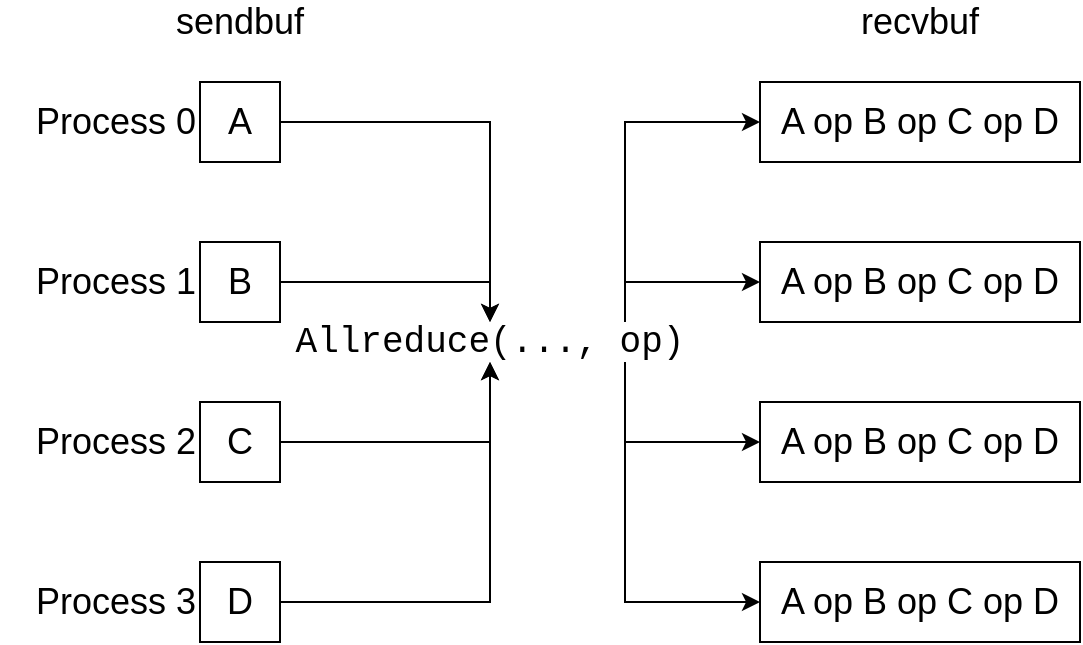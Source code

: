 <mxfile version="13.9.9" type="device"><diagram id="-jNHdooYpPywgdwhcULU" name="Page-1"><mxGraphModel dx="786" dy="580" grid="1" gridSize="10" guides="1" tooltips="1" connect="1" arrows="1" fold="1" page="1" pageScale="1" pageWidth="827" pageHeight="1169" math="0" shadow="0"><root><mxCell id="0"/><mxCell id="1" parent="0"/><mxCell id="cdNQNl3kGlzBJIGfVc4u-1" style="edgeStyle=orthogonalEdgeStyle;rounded=0;orthogonalLoop=1;jettySize=auto;html=1;exitX=1;exitY=0.5;exitDx=0;exitDy=0;entryX=0.5;entryY=1;entryDx=0;entryDy=0;fontFamily=Helvetica;fontSize=18;" edge="1" parent="1" source="cdNQNl3kGlzBJIGfVc4u-2" target="cdNQNl3kGlzBJIGfVc4u-11"><mxGeometry relative="1" as="geometry"/></mxCell><mxCell id="cdNQNl3kGlzBJIGfVc4u-2" value="A" style="rounded=0;whiteSpace=wrap;html=1;fontSize=18;" vertex="1" parent="1"><mxGeometry x="160" y="80" width="40" height="40" as="geometry"/></mxCell><mxCell id="cdNQNl3kGlzBJIGfVc4u-3" style="edgeStyle=orthogonalEdgeStyle;rounded=0;orthogonalLoop=1;jettySize=auto;html=1;exitX=1;exitY=0.5;exitDx=0;exitDy=0;entryX=0.5;entryY=1;entryDx=0;entryDy=0;fontFamily=Helvetica;fontSize=18;" edge="1" parent="1" source="cdNQNl3kGlzBJIGfVc4u-4" target="cdNQNl3kGlzBJIGfVc4u-11"><mxGeometry relative="1" as="geometry"/></mxCell><mxCell id="cdNQNl3kGlzBJIGfVc4u-4" value="B" style="rounded=0;whiteSpace=wrap;html=1;fontSize=18;" vertex="1" parent="1"><mxGeometry x="160" y="160" width="40" height="40" as="geometry"/></mxCell><mxCell id="cdNQNl3kGlzBJIGfVc4u-5" style="edgeStyle=orthogonalEdgeStyle;rounded=0;orthogonalLoop=1;jettySize=auto;html=1;exitX=1;exitY=0.5;exitDx=0;exitDy=0;entryX=0.5;entryY=0;entryDx=0;entryDy=0;fontFamily=Helvetica;fontSize=18;" edge="1" parent="1" source="cdNQNl3kGlzBJIGfVc4u-6" target="cdNQNl3kGlzBJIGfVc4u-11"><mxGeometry relative="1" as="geometry"/></mxCell><mxCell id="cdNQNl3kGlzBJIGfVc4u-6" value="C" style="rounded=0;whiteSpace=wrap;html=1;fontSize=18;" vertex="1" parent="1"><mxGeometry x="160" y="240" width="40" height="40" as="geometry"/></mxCell><mxCell id="cdNQNl3kGlzBJIGfVc4u-7" style="edgeStyle=orthogonalEdgeStyle;rounded=0;orthogonalLoop=1;jettySize=auto;html=1;exitX=1;exitY=0.5;exitDx=0;exitDy=0;fontFamily=Helvetica;fontSize=18;" edge="1" parent="1" source="cdNQNl3kGlzBJIGfVc4u-8" target="cdNQNl3kGlzBJIGfVc4u-11"><mxGeometry relative="1" as="geometry"/></mxCell><mxCell id="cdNQNl3kGlzBJIGfVc4u-8" value="D" style="rounded=0;whiteSpace=wrap;html=1;fontSize=18;" vertex="1" parent="1"><mxGeometry x="160" y="320" width="40" height="40" as="geometry"/></mxCell><mxCell id="cdNQNl3kGlzBJIGfVc4u-9" value="A op B op C op D" style="rounded=0;whiteSpace=wrap;html=1;fontSize=18;" vertex="1" parent="1"><mxGeometry x="440" y="80" width="160" height="40" as="geometry"/></mxCell><mxCell id="cdNQNl3kGlzBJIGfVc4u-21" style="edgeStyle=orthogonalEdgeStyle;rounded=0;orthogonalLoop=1;jettySize=auto;html=1;exitX=0.25;exitY=0;exitDx=0;exitDy=0;entryX=0;entryY=0.5;entryDx=0;entryDy=0;" edge="1" parent="1" source="cdNQNl3kGlzBJIGfVc4u-11" target="cdNQNl3kGlzBJIGfVc4u-20"><mxGeometry relative="1" as="geometry"/></mxCell><mxCell id="cdNQNl3kGlzBJIGfVc4u-23" style="edgeStyle=orthogonalEdgeStyle;rounded=0;orthogonalLoop=1;jettySize=auto;html=1;exitX=0.25;exitY=0;exitDx=0;exitDy=0;entryX=0;entryY=0.5;entryDx=0;entryDy=0;" edge="1" parent="1" source="cdNQNl3kGlzBJIGfVc4u-11" target="cdNQNl3kGlzBJIGfVc4u-19"><mxGeometry relative="1" as="geometry"/></mxCell><mxCell id="cdNQNl3kGlzBJIGfVc4u-24" style="edgeStyle=orthogonalEdgeStyle;rounded=0;orthogonalLoop=1;jettySize=auto;html=1;exitX=0.25;exitY=1;exitDx=0;exitDy=0;entryX=0;entryY=0.5;entryDx=0;entryDy=0;" edge="1" parent="1" source="cdNQNl3kGlzBJIGfVc4u-11" target="cdNQNl3kGlzBJIGfVc4u-18"><mxGeometry relative="1" as="geometry"/></mxCell><mxCell id="cdNQNl3kGlzBJIGfVc4u-25" style="edgeStyle=orthogonalEdgeStyle;rounded=0;orthogonalLoop=1;jettySize=auto;html=1;exitX=0.25;exitY=1;exitDx=0;exitDy=0;entryX=0;entryY=0.5;entryDx=0;entryDy=0;" edge="1" parent="1" source="cdNQNl3kGlzBJIGfVc4u-11" target="cdNQNl3kGlzBJIGfVc4u-9"><mxGeometry relative="1" as="geometry"/></mxCell><mxCell id="cdNQNl3kGlzBJIGfVc4u-11" value="Allreduce(..., op)" style="text;html=1;strokeColor=none;fillColor=none;align=center;verticalAlign=middle;whiteSpace=wrap;rounded=0;fontSize=18;fontFamily=Courier;direction=west;rotation=0;" vertex="1" parent="1"><mxGeometry x="170" y="200" width="270" height="20" as="geometry"/></mxCell><mxCell id="cdNQNl3kGlzBJIGfVc4u-12" value="Process 0" style="text;html=1;strokeColor=none;fillColor=none;align=right;verticalAlign=middle;whiteSpace=wrap;rounded=0;fontFamily=Helvetica;fontSize=18;" vertex="1" parent="1"><mxGeometry x="60" y="90" width="100" height="20" as="geometry"/></mxCell><mxCell id="cdNQNl3kGlzBJIGfVc4u-13" value="Process 1&lt;span style=&quot;color: rgba(0 , 0 , 0 , 0) ; font-family: monospace ; font-size: 0px&quot;&gt;%3CmxGraphModel%3E%3Croot%3E%3CmxCell%20id%3D%220%22%2F%3E%3CmxCell%20id%3D%221%22%20parent%3D%220%22%2F%3E%3CmxCell%20id%3D%222%22%20value%3D%22Process%200%22%20style%3D%22text%3Bhtml%3D1%3BstrokeColor%3Dnone%3BfillColor%3Dnone%3Balign%3Dright%3BverticalAlign%3Dmiddle%3BwhiteSpace%3Dwrap%3Brounded%3D0%3BfontFamily%3DHelvetica%3BfontSize%3D18%3B%22%20vertex%3D%221%22%20parent%3D%221%22%3E%3CmxGeometry%20x%3D%2260%22%20y%3D%2290%22%20width%3D%22100%22%20height%3D%2220%22%20as%3D%22geometry%22%2F%3E%3C%2FmxCell%3E%3C%2Froot%3E%3C%2FmxGraphModel%3E&lt;/span&gt;" style="text;html=1;strokeColor=none;fillColor=none;align=right;verticalAlign=middle;whiteSpace=wrap;rounded=0;fontFamily=Helvetica;fontSize=18;" vertex="1" parent="1"><mxGeometry x="60" y="170" width="100" height="20" as="geometry"/></mxCell><mxCell id="cdNQNl3kGlzBJIGfVc4u-14" value="Process 2" style="text;html=1;strokeColor=none;fillColor=none;align=right;verticalAlign=middle;whiteSpace=wrap;rounded=0;fontFamily=Helvetica;fontSize=18;" vertex="1" parent="1"><mxGeometry x="60" y="250" width="100" height="20" as="geometry"/></mxCell><mxCell id="cdNQNl3kGlzBJIGfVc4u-15" value="Process 3" style="text;html=1;strokeColor=none;fillColor=none;align=right;verticalAlign=middle;whiteSpace=wrap;rounded=0;fontFamily=Helvetica;fontSize=18;" vertex="1" parent="1"><mxGeometry x="60" y="330" width="100" height="20" as="geometry"/></mxCell><mxCell id="cdNQNl3kGlzBJIGfVc4u-16" value="sendbuf" style="text;html=1;strokeColor=none;fillColor=none;align=center;verticalAlign=middle;whiteSpace=wrap;rounded=0;fontFamily=Helvetica;fontSize=18;" vertex="1" parent="1"><mxGeometry x="140" y="40" width="80" height="20" as="geometry"/></mxCell><mxCell id="cdNQNl3kGlzBJIGfVc4u-17" value="recvbuf" style="text;html=1;strokeColor=none;fillColor=none;align=center;verticalAlign=middle;whiteSpace=wrap;rounded=0;fontFamily=Helvetica;fontSize=18;" vertex="1" parent="1"><mxGeometry x="480" y="40" width="80" height="20" as="geometry"/></mxCell><mxCell id="cdNQNl3kGlzBJIGfVc4u-18" value="A op B op C op D" style="rounded=0;whiteSpace=wrap;html=1;fontSize=18;" vertex="1" parent="1"><mxGeometry x="440" y="160" width="160" height="40" as="geometry"/></mxCell><mxCell id="cdNQNl3kGlzBJIGfVc4u-19" value="A op B op C op D" style="rounded=0;whiteSpace=wrap;html=1;fontSize=18;" vertex="1" parent="1"><mxGeometry x="440" y="240" width="160" height="40" as="geometry"/></mxCell><mxCell id="cdNQNl3kGlzBJIGfVc4u-20" value="A op B op C op D" style="rounded=0;whiteSpace=wrap;html=1;fontSize=18;" vertex="1" parent="1"><mxGeometry x="440" y="320" width="160" height="40" as="geometry"/></mxCell></root></mxGraphModel></diagram></mxfile>